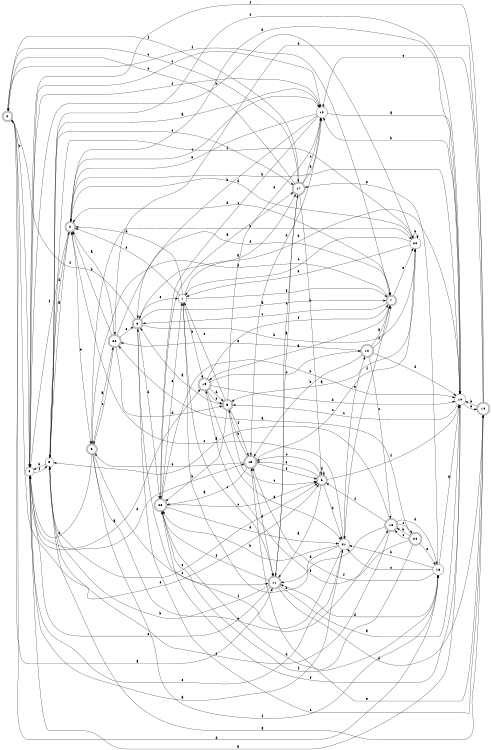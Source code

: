 digraph n20_5 {
__start0 [label="" shape="none"];

rankdir=LR;
size="8,5";

s0 [style="rounded,filled", color="black", fillcolor="white" shape="doublecircle", label="0"];
s1 [style="filled", color="black", fillcolor="white" shape="circle", label="1"];
s2 [style="rounded,filled", color="black", fillcolor="white" shape="doublecircle", label="2"];
s3 [style="rounded,filled", color="black", fillcolor="white" shape="doublecircle", label="3"];
s4 [style="filled", color="black", fillcolor="white" shape="circle", label="4"];
s5 [style="rounded,filled", color="black", fillcolor="white" shape="doublecircle", label="5"];
s6 [style="rounded,filled", color="black", fillcolor="white" shape="doublecircle", label="6"];
s7 [style="rounded,filled", color="black", fillcolor="white" shape="doublecircle", label="7"];
s8 [style="rounded,filled", color="black", fillcolor="white" shape="doublecircle", label="8"];
s9 [style="filled", color="black", fillcolor="white" shape="circle", label="9"];
s10 [style="filled", color="black", fillcolor="white" shape="circle", label="10"];
s11 [style="rounded,filled", color="black", fillcolor="white" shape="doublecircle", label="11"];
s12 [style="rounded,filled", color="black", fillcolor="white" shape="doublecircle", label="12"];
s13 [style="filled", color="black", fillcolor="white" shape="circle", label="13"];
s14 [style="rounded,filled", color="black", fillcolor="white" shape="doublecircle", label="14"];
s15 [style="rounded,filled", color="black", fillcolor="white" shape="doublecircle", label="15"];
s16 [style="filled", color="black", fillcolor="white" shape="circle", label="16"];
s17 [style="rounded,filled", color="black", fillcolor="white" shape="doublecircle", label="17"];
s18 [style="rounded,filled", color="black", fillcolor="white" shape="doublecircle", label="18"];
s19 [style="rounded,filled", color="black", fillcolor="white" shape="doublecircle", label="19"];
s20 [style="filled", color="black", fillcolor="white" shape="circle", label="20"];
s21 [style="filled", color="black", fillcolor="white" shape="circle", label="21"];
s22 [style="rounded,filled", color="black", fillcolor="white" shape="doublecircle", label="22"];
s23 [style="rounded,filled", color="black", fillcolor="white" shape="doublecircle", label="23"];
s24 [style="rounded,filled", color="black", fillcolor="white" shape="doublecircle", label="24"];
s0 -> s11 [label="a"];
s0 -> s4 [label="b"];
s0 -> s17 [label="c"];
s0 -> s16 [label="d"];
s0 -> s6 [label="e"];
s0 -> s7 [label="f"];
s1 -> s17 [label="a"];
s1 -> s19 [label="b"];
s1 -> s11 [label="c"];
s1 -> s2 [label="d"];
s1 -> s2 [label="e"];
s1 -> s7 [label="f"];
s2 -> s9 [label="a"];
s2 -> s10 [label="b"];
s2 -> s13 [label="c"];
s2 -> s10 [label="d"];
s2 -> s3 [label="e"];
s2 -> s4 [label="f"];
s3 -> s22 [label="a"];
s3 -> s20 [label="b"];
s3 -> s11 [label="c"];
s3 -> s4 [label="d"];
s3 -> s18 [label="e"];
s3 -> s16 [label="f"];
s4 -> s19 [label="a"];
s4 -> s20 [label="b"];
s4 -> s13 [label="c"];
s4 -> s15 [label="d"];
s4 -> s21 [label="e"];
s4 -> s9 [label="f"];
s5 -> s8 [label="a"];
s5 -> s23 [label="b"];
s5 -> s6 [label="c"];
s5 -> s13 [label="d"];
s5 -> s1 [label="e"];
s5 -> s15 [label="f"];
s6 -> s11 [label="a"];
s6 -> s21 [label="b"];
s6 -> s15 [label="c"];
s6 -> s6 [label="d"];
s6 -> s15 [label="e"];
s6 -> s10 [label="f"];
s7 -> s19 [label="a"];
s7 -> s3 [label="b"];
s7 -> s8 [label="c"];
s7 -> s2 [label="d"];
s7 -> s20 [label="e"];
s7 -> s21 [label="f"];
s8 -> s7 [label="a"];
s8 -> s20 [label="b"];
s8 -> s14 [label="c"];
s8 -> s23 [label="d"];
s8 -> s1 [label="e"];
s8 -> s0 [label="f"];
s9 -> s13 [label="a"];
s9 -> s4 [label="b"];
s9 -> s17 [label="c"];
s9 -> s2 [label="d"];
s9 -> s6 [label="e"];
s9 -> s10 [label="f"];
s10 -> s4 [label="a"];
s10 -> s13 [label="b"];
s10 -> s5 [label="c"];
s10 -> s8 [label="d"];
s10 -> s14 [label="e"];
s10 -> s23 [label="f"];
s11 -> s10 [label="a"];
s11 -> s9 [label="b"];
s11 -> s17 [label="c"];
s11 -> s14 [label="d"];
s11 -> s4 [label="e"];
s11 -> s23 [label="f"];
s12 -> s7 [label="a"];
s12 -> s15 [label="b"];
s12 -> s18 [label="c"];
s12 -> s10 [label="d"];
s12 -> s22 [label="e"];
s12 -> s7 [label="f"];
s13 -> s10 [label="a"];
s13 -> s8 [label="b"];
s13 -> s23 [label="c"];
s13 -> s15 [label="d"];
s13 -> s2 [label="e"];
s13 -> s4 [label="f"];
s14 -> s9 [label="a"];
s14 -> s10 [label="b"];
s14 -> s13 [label="c"];
s14 -> s22 [label="d"];
s14 -> s15 [label="e"];
s14 -> s4 [label="f"];
s15 -> s23 [label="a"];
s15 -> s5 [label="b"];
s15 -> s20 [label="c"];
s15 -> s11 [label="d"];
s15 -> s3 [label="e"];
s15 -> s6 [label="f"];
s16 -> s10 [label="a"];
s16 -> s21 [label="b"];
s16 -> s21 [label="c"];
s16 -> s11 [label="d"];
s16 -> s17 [label="e"];
s16 -> s15 [label="f"];
s17 -> s11 [label="a"];
s17 -> s6 [label="b"];
s17 -> s13 [label="c"];
s17 -> s13 [label="d"];
s17 -> s0 [label="e"];
s17 -> s0 [label="f"];
s18 -> s9 [label="a"];
s18 -> s1 [label="b"];
s18 -> s24 [label="c"];
s18 -> s16 [label="d"];
s18 -> s9 [label="e"];
s18 -> s6 [label="f"];
s19 -> s21 [label="a"];
s19 -> s10 [label="b"];
s19 -> s12 [label="c"];
s19 -> s5 [label="d"];
s19 -> s5 [label="e"];
s19 -> s7 [label="f"];
s20 -> s5 [label="a"];
s20 -> s20 [label="b"];
s20 -> s1 [label="c"];
s20 -> s2 [label="d"];
s20 -> s1 [label="e"];
s20 -> s9 [label="f"];
s21 -> s4 [label="a"];
s21 -> s23 [label="b"];
s21 -> s2 [label="c"];
s21 -> s11 [label="d"];
s21 -> s12 [label="e"];
s21 -> s8 [label="f"];
s22 -> s2 [label="a"];
s22 -> s2 [label="b"];
s22 -> s3 [label="c"];
s22 -> s5 [label="d"];
s22 -> s8 [label="e"];
s22 -> s7 [label="f"];
s23 -> s17 [label="a"];
s23 -> s10 [label="b"];
s23 -> s6 [label="c"];
s23 -> s21 [label="d"];
s23 -> s1 [label="e"];
s23 -> s16 [label="f"];
s24 -> s22 [label="a"];
s24 -> s18 [label="b"];
s24 -> s18 [label="c"];
s24 -> s23 [label="d"];
s24 -> s16 [label="e"];
s24 -> s19 [label="f"];

}